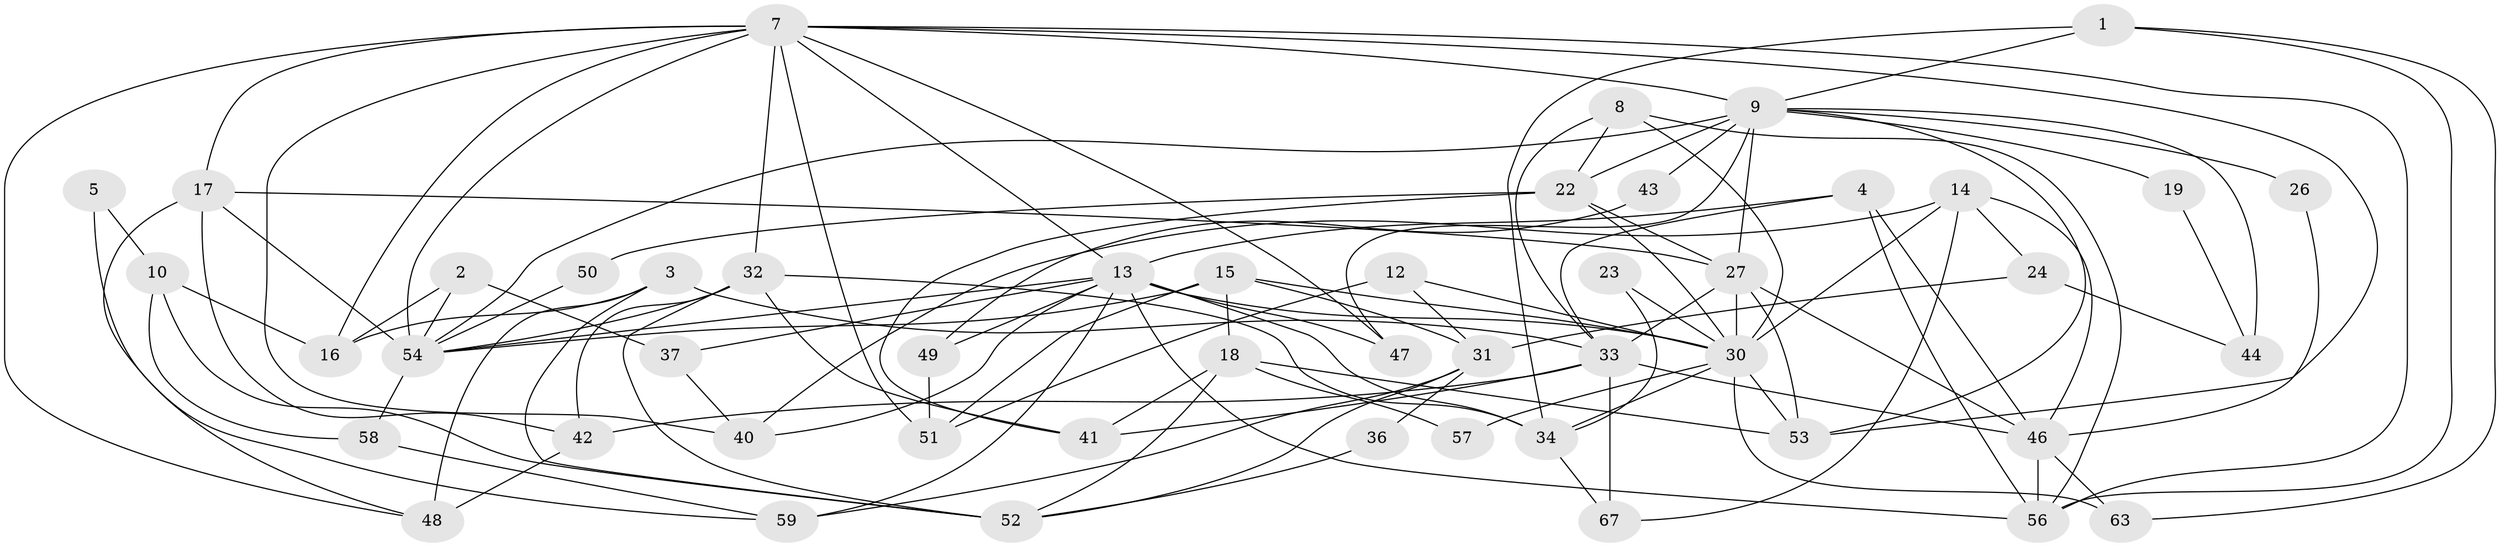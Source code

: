 // original degree distribution, {2: 0.14084507042253522, 3: 0.2535211267605634, 4: 0.28169014084507044, 5: 0.16901408450704225, 6: 0.09859154929577464, 7: 0.056338028169014086}
// Generated by graph-tools (version 1.1) at 2025/18/03/04/25 18:18:58]
// undirected, 49 vertices, 116 edges
graph export_dot {
graph [start="1"]
  node [color=gray90,style=filled];
  1 [super="+6"];
  2;
  3 [super="+29"];
  4;
  5;
  7 [super="+35+11"];
  8;
  9 [super="+45+28+21"];
  10;
  12;
  13 [super="+25"];
  14 [super="+20+39"];
  15;
  16;
  17;
  18;
  19;
  22 [super="+66"];
  23;
  24;
  26;
  27 [super="+61"];
  30 [super="+68+38"];
  31 [super="+65"];
  32 [super="+69+60"];
  33 [super="+64"];
  34;
  36;
  37;
  40;
  41;
  42;
  43;
  44;
  46;
  47;
  48;
  49;
  50;
  51;
  52;
  53;
  54 [super="+55"];
  56;
  57;
  58;
  59;
  63;
  67;
  1 -- 63;
  1 -- 56;
  1 -- 34;
  1 -- 9;
  2 -- 16;
  2 -- 37;
  2 -- 54;
  3 -- 48 [weight=2];
  3 -- 16;
  3 -- 52;
  3 -- 33;
  4 -- 46;
  4 -- 33;
  4 -- 56;
  4 -- 13;
  5 -- 10;
  5 -- 59;
  7 -- 56;
  7 -- 48;
  7 -- 16;
  7 -- 51;
  7 -- 54;
  7 -- 47;
  7 -- 32;
  7 -- 17;
  7 -- 53;
  7 -- 40;
  7 -- 13;
  7 -- 9;
  8 -- 22;
  8 -- 56;
  8 -- 30;
  8 -- 33;
  9 -- 43;
  9 -- 53;
  9 -- 22;
  9 -- 54;
  9 -- 44;
  9 -- 47;
  9 -- 19;
  9 -- 26;
  9 -- 27;
  10 -- 16;
  10 -- 52;
  10 -- 58;
  12 -- 51;
  12 -- 31;
  12 -- 30;
  13 -- 34;
  13 -- 40;
  13 -- 37;
  13 -- 49;
  13 -- 30;
  13 -- 56;
  13 -- 59;
  13 -- 47;
  13 -- 54;
  14 -- 24;
  14 -- 30 [weight=2];
  14 -- 40;
  14 -- 46;
  14 -- 67;
  15 -- 54;
  15 -- 18;
  15 -- 31;
  15 -- 51;
  15 -- 30;
  17 -- 42;
  17 -- 48;
  17 -- 54;
  17 -- 27;
  18 -- 53;
  18 -- 41;
  18 -- 52;
  18 -- 57;
  19 -- 44;
  22 -- 41;
  22 -- 30;
  22 -- 50;
  22 -- 27;
  23 -- 34;
  23 -- 30;
  24 -- 31;
  24 -- 44;
  26 -- 46;
  27 -- 46;
  27 -- 33;
  27 -- 53;
  27 -- 30;
  30 -- 57;
  30 -- 53;
  30 -- 34;
  30 -- 63;
  31 -- 36;
  31 -- 59;
  31 -- 52;
  32 -- 41;
  32 -- 34 [weight=2];
  32 -- 42;
  32 -- 52;
  32 -- 54;
  33 -- 41;
  33 -- 46;
  33 -- 67;
  33 -- 42;
  34 -- 67;
  36 -- 52;
  37 -- 40;
  42 -- 48;
  43 -- 49;
  46 -- 56;
  46 -- 63;
  49 -- 51;
  50 -- 54;
  54 -- 58;
  58 -- 59;
}
